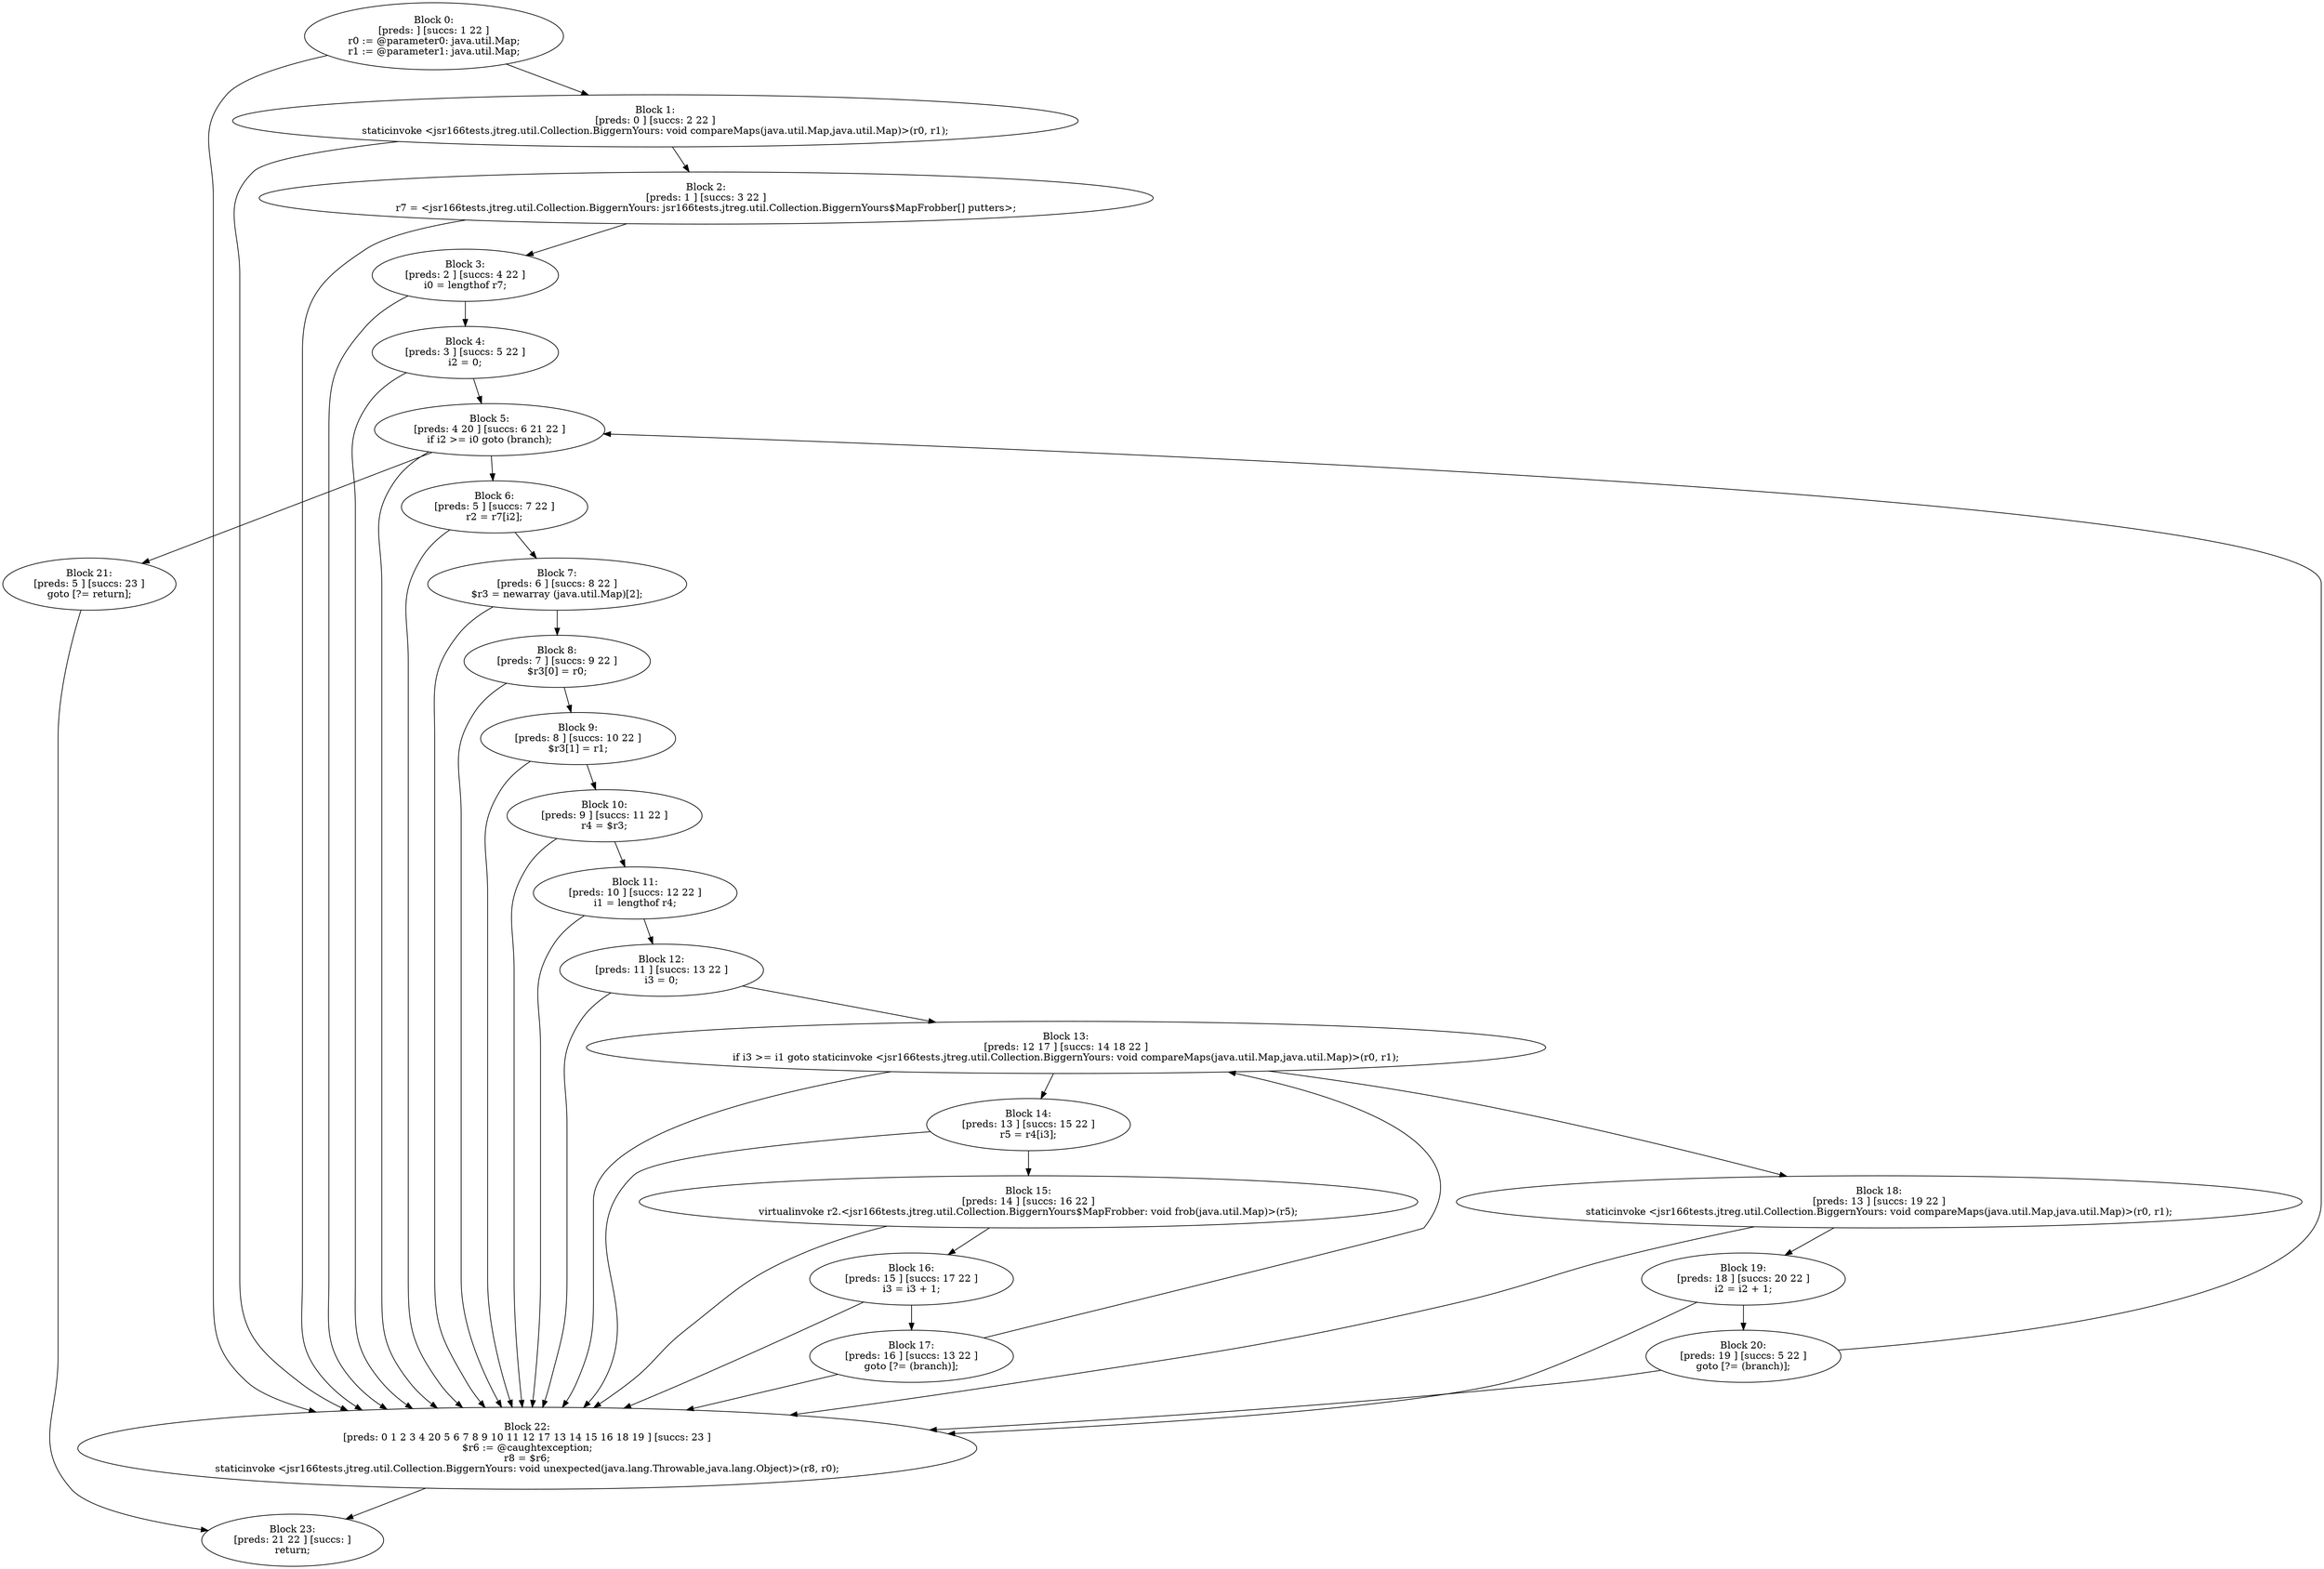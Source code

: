 digraph "unitGraph" {
    "Block 0:
[preds: ] [succs: 1 22 ]
r0 := @parameter0: java.util.Map;
r1 := @parameter1: java.util.Map;
"
    "Block 1:
[preds: 0 ] [succs: 2 22 ]
staticinvoke <jsr166tests.jtreg.util.Collection.BiggernYours: void compareMaps(java.util.Map,java.util.Map)>(r0, r1);
"
    "Block 2:
[preds: 1 ] [succs: 3 22 ]
r7 = <jsr166tests.jtreg.util.Collection.BiggernYours: jsr166tests.jtreg.util.Collection.BiggernYours$MapFrobber[] putters>;
"
    "Block 3:
[preds: 2 ] [succs: 4 22 ]
i0 = lengthof r7;
"
    "Block 4:
[preds: 3 ] [succs: 5 22 ]
i2 = 0;
"
    "Block 5:
[preds: 4 20 ] [succs: 6 21 22 ]
if i2 >= i0 goto (branch);
"
    "Block 6:
[preds: 5 ] [succs: 7 22 ]
r2 = r7[i2];
"
    "Block 7:
[preds: 6 ] [succs: 8 22 ]
$r3 = newarray (java.util.Map)[2];
"
    "Block 8:
[preds: 7 ] [succs: 9 22 ]
$r3[0] = r0;
"
    "Block 9:
[preds: 8 ] [succs: 10 22 ]
$r3[1] = r1;
"
    "Block 10:
[preds: 9 ] [succs: 11 22 ]
r4 = $r3;
"
    "Block 11:
[preds: 10 ] [succs: 12 22 ]
i1 = lengthof r4;
"
    "Block 12:
[preds: 11 ] [succs: 13 22 ]
i3 = 0;
"
    "Block 13:
[preds: 12 17 ] [succs: 14 18 22 ]
if i3 >= i1 goto staticinvoke <jsr166tests.jtreg.util.Collection.BiggernYours: void compareMaps(java.util.Map,java.util.Map)>(r0, r1);
"
    "Block 14:
[preds: 13 ] [succs: 15 22 ]
r5 = r4[i3];
"
    "Block 15:
[preds: 14 ] [succs: 16 22 ]
virtualinvoke r2.<jsr166tests.jtreg.util.Collection.BiggernYours$MapFrobber: void frob(java.util.Map)>(r5);
"
    "Block 16:
[preds: 15 ] [succs: 17 22 ]
i3 = i3 + 1;
"
    "Block 17:
[preds: 16 ] [succs: 13 22 ]
goto [?= (branch)];
"
    "Block 18:
[preds: 13 ] [succs: 19 22 ]
staticinvoke <jsr166tests.jtreg.util.Collection.BiggernYours: void compareMaps(java.util.Map,java.util.Map)>(r0, r1);
"
    "Block 19:
[preds: 18 ] [succs: 20 22 ]
i2 = i2 + 1;
"
    "Block 20:
[preds: 19 ] [succs: 5 22 ]
goto [?= (branch)];
"
    "Block 21:
[preds: 5 ] [succs: 23 ]
goto [?= return];
"
    "Block 22:
[preds: 0 1 2 3 4 20 5 6 7 8 9 10 11 12 17 13 14 15 16 18 19 ] [succs: 23 ]
$r6 := @caughtexception;
r8 = $r6;
staticinvoke <jsr166tests.jtreg.util.Collection.BiggernYours: void unexpected(java.lang.Throwable,java.lang.Object)>(r8, r0);
"
    "Block 23:
[preds: 21 22 ] [succs: ]
return;
"
    "Block 0:
[preds: ] [succs: 1 22 ]
r0 := @parameter0: java.util.Map;
r1 := @parameter1: java.util.Map;
"->"Block 1:
[preds: 0 ] [succs: 2 22 ]
staticinvoke <jsr166tests.jtreg.util.Collection.BiggernYours: void compareMaps(java.util.Map,java.util.Map)>(r0, r1);
";
    "Block 0:
[preds: ] [succs: 1 22 ]
r0 := @parameter0: java.util.Map;
r1 := @parameter1: java.util.Map;
"->"Block 22:
[preds: 0 1 2 3 4 20 5 6 7 8 9 10 11 12 17 13 14 15 16 18 19 ] [succs: 23 ]
$r6 := @caughtexception;
r8 = $r6;
staticinvoke <jsr166tests.jtreg.util.Collection.BiggernYours: void unexpected(java.lang.Throwable,java.lang.Object)>(r8, r0);
";
    "Block 1:
[preds: 0 ] [succs: 2 22 ]
staticinvoke <jsr166tests.jtreg.util.Collection.BiggernYours: void compareMaps(java.util.Map,java.util.Map)>(r0, r1);
"->"Block 2:
[preds: 1 ] [succs: 3 22 ]
r7 = <jsr166tests.jtreg.util.Collection.BiggernYours: jsr166tests.jtreg.util.Collection.BiggernYours$MapFrobber[] putters>;
";
    "Block 1:
[preds: 0 ] [succs: 2 22 ]
staticinvoke <jsr166tests.jtreg.util.Collection.BiggernYours: void compareMaps(java.util.Map,java.util.Map)>(r0, r1);
"->"Block 22:
[preds: 0 1 2 3 4 20 5 6 7 8 9 10 11 12 17 13 14 15 16 18 19 ] [succs: 23 ]
$r6 := @caughtexception;
r8 = $r6;
staticinvoke <jsr166tests.jtreg.util.Collection.BiggernYours: void unexpected(java.lang.Throwable,java.lang.Object)>(r8, r0);
";
    "Block 2:
[preds: 1 ] [succs: 3 22 ]
r7 = <jsr166tests.jtreg.util.Collection.BiggernYours: jsr166tests.jtreg.util.Collection.BiggernYours$MapFrobber[] putters>;
"->"Block 3:
[preds: 2 ] [succs: 4 22 ]
i0 = lengthof r7;
";
    "Block 2:
[preds: 1 ] [succs: 3 22 ]
r7 = <jsr166tests.jtreg.util.Collection.BiggernYours: jsr166tests.jtreg.util.Collection.BiggernYours$MapFrobber[] putters>;
"->"Block 22:
[preds: 0 1 2 3 4 20 5 6 7 8 9 10 11 12 17 13 14 15 16 18 19 ] [succs: 23 ]
$r6 := @caughtexception;
r8 = $r6;
staticinvoke <jsr166tests.jtreg.util.Collection.BiggernYours: void unexpected(java.lang.Throwable,java.lang.Object)>(r8, r0);
";
    "Block 3:
[preds: 2 ] [succs: 4 22 ]
i0 = lengthof r7;
"->"Block 4:
[preds: 3 ] [succs: 5 22 ]
i2 = 0;
";
    "Block 3:
[preds: 2 ] [succs: 4 22 ]
i0 = lengthof r7;
"->"Block 22:
[preds: 0 1 2 3 4 20 5 6 7 8 9 10 11 12 17 13 14 15 16 18 19 ] [succs: 23 ]
$r6 := @caughtexception;
r8 = $r6;
staticinvoke <jsr166tests.jtreg.util.Collection.BiggernYours: void unexpected(java.lang.Throwable,java.lang.Object)>(r8, r0);
";
    "Block 4:
[preds: 3 ] [succs: 5 22 ]
i2 = 0;
"->"Block 5:
[preds: 4 20 ] [succs: 6 21 22 ]
if i2 >= i0 goto (branch);
";
    "Block 4:
[preds: 3 ] [succs: 5 22 ]
i2 = 0;
"->"Block 22:
[preds: 0 1 2 3 4 20 5 6 7 8 9 10 11 12 17 13 14 15 16 18 19 ] [succs: 23 ]
$r6 := @caughtexception;
r8 = $r6;
staticinvoke <jsr166tests.jtreg.util.Collection.BiggernYours: void unexpected(java.lang.Throwable,java.lang.Object)>(r8, r0);
";
    "Block 5:
[preds: 4 20 ] [succs: 6 21 22 ]
if i2 >= i0 goto (branch);
"->"Block 6:
[preds: 5 ] [succs: 7 22 ]
r2 = r7[i2];
";
    "Block 5:
[preds: 4 20 ] [succs: 6 21 22 ]
if i2 >= i0 goto (branch);
"->"Block 21:
[preds: 5 ] [succs: 23 ]
goto [?= return];
";
    "Block 5:
[preds: 4 20 ] [succs: 6 21 22 ]
if i2 >= i0 goto (branch);
"->"Block 22:
[preds: 0 1 2 3 4 20 5 6 7 8 9 10 11 12 17 13 14 15 16 18 19 ] [succs: 23 ]
$r6 := @caughtexception;
r8 = $r6;
staticinvoke <jsr166tests.jtreg.util.Collection.BiggernYours: void unexpected(java.lang.Throwable,java.lang.Object)>(r8, r0);
";
    "Block 6:
[preds: 5 ] [succs: 7 22 ]
r2 = r7[i2];
"->"Block 7:
[preds: 6 ] [succs: 8 22 ]
$r3 = newarray (java.util.Map)[2];
";
    "Block 6:
[preds: 5 ] [succs: 7 22 ]
r2 = r7[i2];
"->"Block 22:
[preds: 0 1 2 3 4 20 5 6 7 8 9 10 11 12 17 13 14 15 16 18 19 ] [succs: 23 ]
$r6 := @caughtexception;
r8 = $r6;
staticinvoke <jsr166tests.jtreg.util.Collection.BiggernYours: void unexpected(java.lang.Throwable,java.lang.Object)>(r8, r0);
";
    "Block 7:
[preds: 6 ] [succs: 8 22 ]
$r3 = newarray (java.util.Map)[2];
"->"Block 8:
[preds: 7 ] [succs: 9 22 ]
$r3[0] = r0;
";
    "Block 7:
[preds: 6 ] [succs: 8 22 ]
$r3 = newarray (java.util.Map)[2];
"->"Block 22:
[preds: 0 1 2 3 4 20 5 6 7 8 9 10 11 12 17 13 14 15 16 18 19 ] [succs: 23 ]
$r6 := @caughtexception;
r8 = $r6;
staticinvoke <jsr166tests.jtreg.util.Collection.BiggernYours: void unexpected(java.lang.Throwable,java.lang.Object)>(r8, r0);
";
    "Block 8:
[preds: 7 ] [succs: 9 22 ]
$r3[0] = r0;
"->"Block 9:
[preds: 8 ] [succs: 10 22 ]
$r3[1] = r1;
";
    "Block 8:
[preds: 7 ] [succs: 9 22 ]
$r3[0] = r0;
"->"Block 22:
[preds: 0 1 2 3 4 20 5 6 7 8 9 10 11 12 17 13 14 15 16 18 19 ] [succs: 23 ]
$r6 := @caughtexception;
r8 = $r6;
staticinvoke <jsr166tests.jtreg.util.Collection.BiggernYours: void unexpected(java.lang.Throwable,java.lang.Object)>(r8, r0);
";
    "Block 9:
[preds: 8 ] [succs: 10 22 ]
$r3[1] = r1;
"->"Block 10:
[preds: 9 ] [succs: 11 22 ]
r4 = $r3;
";
    "Block 9:
[preds: 8 ] [succs: 10 22 ]
$r3[1] = r1;
"->"Block 22:
[preds: 0 1 2 3 4 20 5 6 7 8 9 10 11 12 17 13 14 15 16 18 19 ] [succs: 23 ]
$r6 := @caughtexception;
r8 = $r6;
staticinvoke <jsr166tests.jtreg.util.Collection.BiggernYours: void unexpected(java.lang.Throwable,java.lang.Object)>(r8, r0);
";
    "Block 10:
[preds: 9 ] [succs: 11 22 ]
r4 = $r3;
"->"Block 11:
[preds: 10 ] [succs: 12 22 ]
i1 = lengthof r4;
";
    "Block 10:
[preds: 9 ] [succs: 11 22 ]
r4 = $r3;
"->"Block 22:
[preds: 0 1 2 3 4 20 5 6 7 8 9 10 11 12 17 13 14 15 16 18 19 ] [succs: 23 ]
$r6 := @caughtexception;
r8 = $r6;
staticinvoke <jsr166tests.jtreg.util.Collection.BiggernYours: void unexpected(java.lang.Throwable,java.lang.Object)>(r8, r0);
";
    "Block 11:
[preds: 10 ] [succs: 12 22 ]
i1 = lengthof r4;
"->"Block 12:
[preds: 11 ] [succs: 13 22 ]
i3 = 0;
";
    "Block 11:
[preds: 10 ] [succs: 12 22 ]
i1 = lengthof r4;
"->"Block 22:
[preds: 0 1 2 3 4 20 5 6 7 8 9 10 11 12 17 13 14 15 16 18 19 ] [succs: 23 ]
$r6 := @caughtexception;
r8 = $r6;
staticinvoke <jsr166tests.jtreg.util.Collection.BiggernYours: void unexpected(java.lang.Throwable,java.lang.Object)>(r8, r0);
";
    "Block 12:
[preds: 11 ] [succs: 13 22 ]
i3 = 0;
"->"Block 13:
[preds: 12 17 ] [succs: 14 18 22 ]
if i3 >= i1 goto staticinvoke <jsr166tests.jtreg.util.Collection.BiggernYours: void compareMaps(java.util.Map,java.util.Map)>(r0, r1);
";
    "Block 12:
[preds: 11 ] [succs: 13 22 ]
i3 = 0;
"->"Block 22:
[preds: 0 1 2 3 4 20 5 6 7 8 9 10 11 12 17 13 14 15 16 18 19 ] [succs: 23 ]
$r6 := @caughtexception;
r8 = $r6;
staticinvoke <jsr166tests.jtreg.util.Collection.BiggernYours: void unexpected(java.lang.Throwable,java.lang.Object)>(r8, r0);
";
    "Block 13:
[preds: 12 17 ] [succs: 14 18 22 ]
if i3 >= i1 goto staticinvoke <jsr166tests.jtreg.util.Collection.BiggernYours: void compareMaps(java.util.Map,java.util.Map)>(r0, r1);
"->"Block 14:
[preds: 13 ] [succs: 15 22 ]
r5 = r4[i3];
";
    "Block 13:
[preds: 12 17 ] [succs: 14 18 22 ]
if i3 >= i1 goto staticinvoke <jsr166tests.jtreg.util.Collection.BiggernYours: void compareMaps(java.util.Map,java.util.Map)>(r0, r1);
"->"Block 18:
[preds: 13 ] [succs: 19 22 ]
staticinvoke <jsr166tests.jtreg.util.Collection.BiggernYours: void compareMaps(java.util.Map,java.util.Map)>(r0, r1);
";
    "Block 13:
[preds: 12 17 ] [succs: 14 18 22 ]
if i3 >= i1 goto staticinvoke <jsr166tests.jtreg.util.Collection.BiggernYours: void compareMaps(java.util.Map,java.util.Map)>(r0, r1);
"->"Block 22:
[preds: 0 1 2 3 4 20 5 6 7 8 9 10 11 12 17 13 14 15 16 18 19 ] [succs: 23 ]
$r6 := @caughtexception;
r8 = $r6;
staticinvoke <jsr166tests.jtreg.util.Collection.BiggernYours: void unexpected(java.lang.Throwable,java.lang.Object)>(r8, r0);
";
    "Block 14:
[preds: 13 ] [succs: 15 22 ]
r5 = r4[i3];
"->"Block 15:
[preds: 14 ] [succs: 16 22 ]
virtualinvoke r2.<jsr166tests.jtreg.util.Collection.BiggernYours$MapFrobber: void frob(java.util.Map)>(r5);
";
    "Block 14:
[preds: 13 ] [succs: 15 22 ]
r5 = r4[i3];
"->"Block 22:
[preds: 0 1 2 3 4 20 5 6 7 8 9 10 11 12 17 13 14 15 16 18 19 ] [succs: 23 ]
$r6 := @caughtexception;
r8 = $r6;
staticinvoke <jsr166tests.jtreg.util.Collection.BiggernYours: void unexpected(java.lang.Throwable,java.lang.Object)>(r8, r0);
";
    "Block 15:
[preds: 14 ] [succs: 16 22 ]
virtualinvoke r2.<jsr166tests.jtreg.util.Collection.BiggernYours$MapFrobber: void frob(java.util.Map)>(r5);
"->"Block 16:
[preds: 15 ] [succs: 17 22 ]
i3 = i3 + 1;
";
    "Block 15:
[preds: 14 ] [succs: 16 22 ]
virtualinvoke r2.<jsr166tests.jtreg.util.Collection.BiggernYours$MapFrobber: void frob(java.util.Map)>(r5);
"->"Block 22:
[preds: 0 1 2 3 4 20 5 6 7 8 9 10 11 12 17 13 14 15 16 18 19 ] [succs: 23 ]
$r6 := @caughtexception;
r8 = $r6;
staticinvoke <jsr166tests.jtreg.util.Collection.BiggernYours: void unexpected(java.lang.Throwable,java.lang.Object)>(r8, r0);
";
    "Block 16:
[preds: 15 ] [succs: 17 22 ]
i3 = i3 + 1;
"->"Block 17:
[preds: 16 ] [succs: 13 22 ]
goto [?= (branch)];
";
    "Block 16:
[preds: 15 ] [succs: 17 22 ]
i3 = i3 + 1;
"->"Block 22:
[preds: 0 1 2 3 4 20 5 6 7 8 9 10 11 12 17 13 14 15 16 18 19 ] [succs: 23 ]
$r6 := @caughtexception;
r8 = $r6;
staticinvoke <jsr166tests.jtreg.util.Collection.BiggernYours: void unexpected(java.lang.Throwable,java.lang.Object)>(r8, r0);
";
    "Block 17:
[preds: 16 ] [succs: 13 22 ]
goto [?= (branch)];
"->"Block 13:
[preds: 12 17 ] [succs: 14 18 22 ]
if i3 >= i1 goto staticinvoke <jsr166tests.jtreg.util.Collection.BiggernYours: void compareMaps(java.util.Map,java.util.Map)>(r0, r1);
";
    "Block 17:
[preds: 16 ] [succs: 13 22 ]
goto [?= (branch)];
"->"Block 22:
[preds: 0 1 2 3 4 20 5 6 7 8 9 10 11 12 17 13 14 15 16 18 19 ] [succs: 23 ]
$r6 := @caughtexception;
r8 = $r6;
staticinvoke <jsr166tests.jtreg.util.Collection.BiggernYours: void unexpected(java.lang.Throwable,java.lang.Object)>(r8, r0);
";
    "Block 18:
[preds: 13 ] [succs: 19 22 ]
staticinvoke <jsr166tests.jtreg.util.Collection.BiggernYours: void compareMaps(java.util.Map,java.util.Map)>(r0, r1);
"->"Block 19:
[preds: 18 ] [succs: 20 22 ]
i2 = i2 + 1;
";
    "Block 18:
[preds: 13 ] [succs: 19 22 ]
staticinvoke <jsr166tests.jtreg.util.Collection.BiggernYours: void compareMaps(java.util.Map,java.util.Map)>(r0, r1);
"->"Block 22:
[preds: 0 1 2 3 4 20 5 6 7 8 9 10 11 12 17 13 14 15 16 18 19 ] [succs: 23 ]
$r6 := @caughtexception;
r8 = $r6;
staticinvoke <jsr166tests.jtreg.util.Collection.BiggernYours: void unexpected(java.lang.Throwable,java.lang.Object)>(r8, r0);
";
    "Block 19:
[preds: 18 ] [succs: 20 22 ]
i2 = i2 + 1;
"->"Block 20:
[preds: 19 ] [succs: 5 22 ]
goto [?= (branch)];
";
    "Block 19:
[preds: 18 ] [succs: 20 22 ]
i2 = i2 + 1;
"->"Block 22:
[preds: 0 1 2 3 4 20 5 6 7 8 9 10 11 12 17 13 14 15 16 18 19 ] [succs: 23 ]
$r6 := @caughtexception;
r8 = $r6;
staticinvoke <jsr166tests.jtreg.util.Collection.BiggernYours: void unexpected(java.lang.Throwable,java.lang.Object)>(r8, r0);
";
    "Block 20:
[preds: 19 ] [succs: 5 22 ]
goto [?= (branch)];
"->"Block 5:
[preds: 4 20 ] [succs: 6 21 22 ]
if i2 >= i0 goto (branch);
";
    "Block 20:
[preds: 19 ] [succs: 5 22 ]
goto [?= (branch)];
"->"Block 22:
[preds: 0 1 2 3 4 20 5 6 7 8 9 10 11 12 17 13 14 15 16 18 19 ] [succs: 23 ]
$r6 := @caughtexception;
r8 = $r6;
staticinvoke <jsr166tests.jtreg.util.Collection.BiggernYours: void unexpected(java.lang.Throwable,java.lang.Object)>(r8, r0);
";
    "Block 21:
[preds: 5 ] [succs: 23 ]
goto [?= return];
"->"Block 23:
[preds: 21 22 ] [succs: ]
return;
";
    "Block 22:
[preds: 0 1 2 3 4 20 5 6 7 8 9 10 11 12 17 13 14 15 16 18 19 ] [succs: 23 ]
$r6 := @caughtexception;
r8 = $r6;
staticinvoke <jsr166tests.jtreg.util.Collection.BiggernYours: void unexpected(java.lang.Throwable,java.lang.Object)>(r8, r0);
"->"Block 23:
[preds: 21 22 ] [succs: ]
return;
";
}
